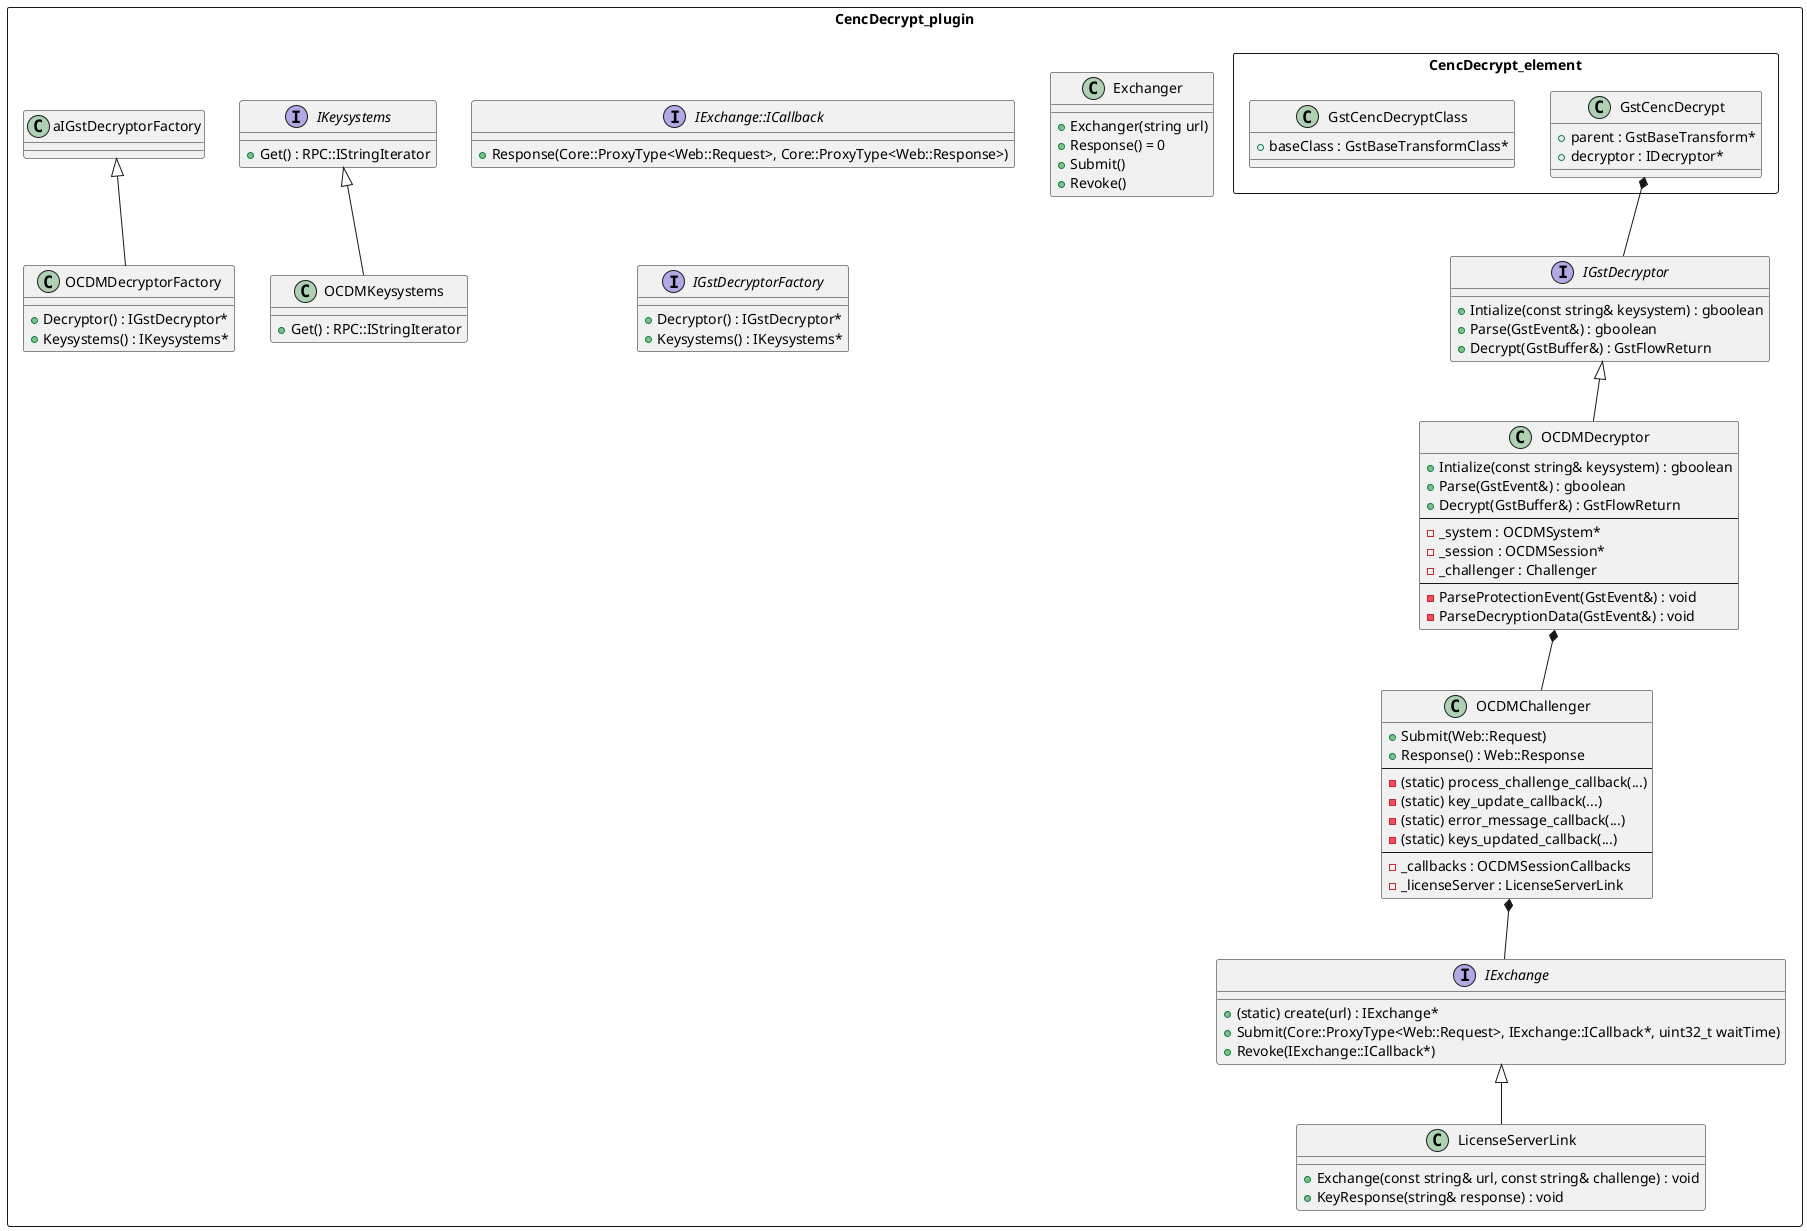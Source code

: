 @startuml


package CencDecrypt_plugin <<Rectangle>> {

interface IGstDecryptor{
    +Intialize(const string& keysystem) : gboolean
    +Parse(GstEvent&) : gboolean
    +Decrypt(GstBuffer&) : GstFlowReturn
}

package CencDecrypt_element <<Rectangle>> {
    class GstCencDecrypt{
        + parent : GstBaseTransform*
        + decryptor : IDecryptor*
    }

    class GstCencDecryptClass {
        + baseClass : GstBaseTransformClass*
    }
}

class OCDMDecryptor{
    +Intialize(const string& keysystem) : gboolean
    +Parse(GstEvent&) : gboolean
    +Decrypt(GstBuffer&) : GstFlowReturn
    ---
    - _system : OCDMSystem*
    - _session : OCDMSession*
    - _challenger : Challenger
    ---
    - ParseProtectionEvent(GstEvent&) : void
    - ParseDecryptionData(GstEvent&) : void
}

interface IExchange{
    + (static) create(url) : IExchange* 
    + Submit(Core::ProxyType<Web::Request>, IExchange::ICallback*, uint32_t waitTime)
    + Revoke(IExchange::ICallback*)
}

interface IExchange::ICallback {
    + Response(Core::ProxyType<Web::Request>, Core::ProxyType<Web::Response>)
}

class Exchanger{
    + Exchanger(string url)
    + Response() = 0
    + Submit()
    + Revoke()
}

class OCDMChallenger {
    + Submit(Web::Request)
    + Response() : Web::Response
    ' + Callbacks() : OCDMSessionCallbacks
    ' + KeyResponse(string& response) : void
    ---
    - (static) process_challenge_callback(...)
    - (static) key_update_callback(...)
    - (static) error_message_callback(...)
    - (static) keys_updated_callback(...)
    ---
    - _callbacks : OCDMSessionCallbacks
    - _licenseServer : LicenseServerLink
}

class LicenseServerLink {
    + Exchange(const string& url, const string& challenge) : void
    + KeyResponse(string& response) : void
}

interface IGstDecryptorFactory{
    + Decryptor() : IGstDecryptor*
    + Keysystems() : IKeysystems*
}

class OCDMDecryptorFactory{
    + Decryptor() : IGstDecryptor*
    + Keysystems() : IKeysystems*
}


interface IKeysystems {
    + Get() : RPC::IStringIterator
}

class OCDMKeysystems {
    + Get() : RPC::IStringIterator 
}



GstCencDecrypt *-- IGstDecryptor
IGstDecryptor <|-- OCDMDecryptor
IExchange <|-- LicenseServerLink
OCDMDecryptor *-- OCDMChallenger
OCDMChallenger *-- IExchange
aIGstDecryptorFactory <|-- OCDMDecryptorFactory
IKeysystems <|-- OCDMKeysystems
}
@enduml

